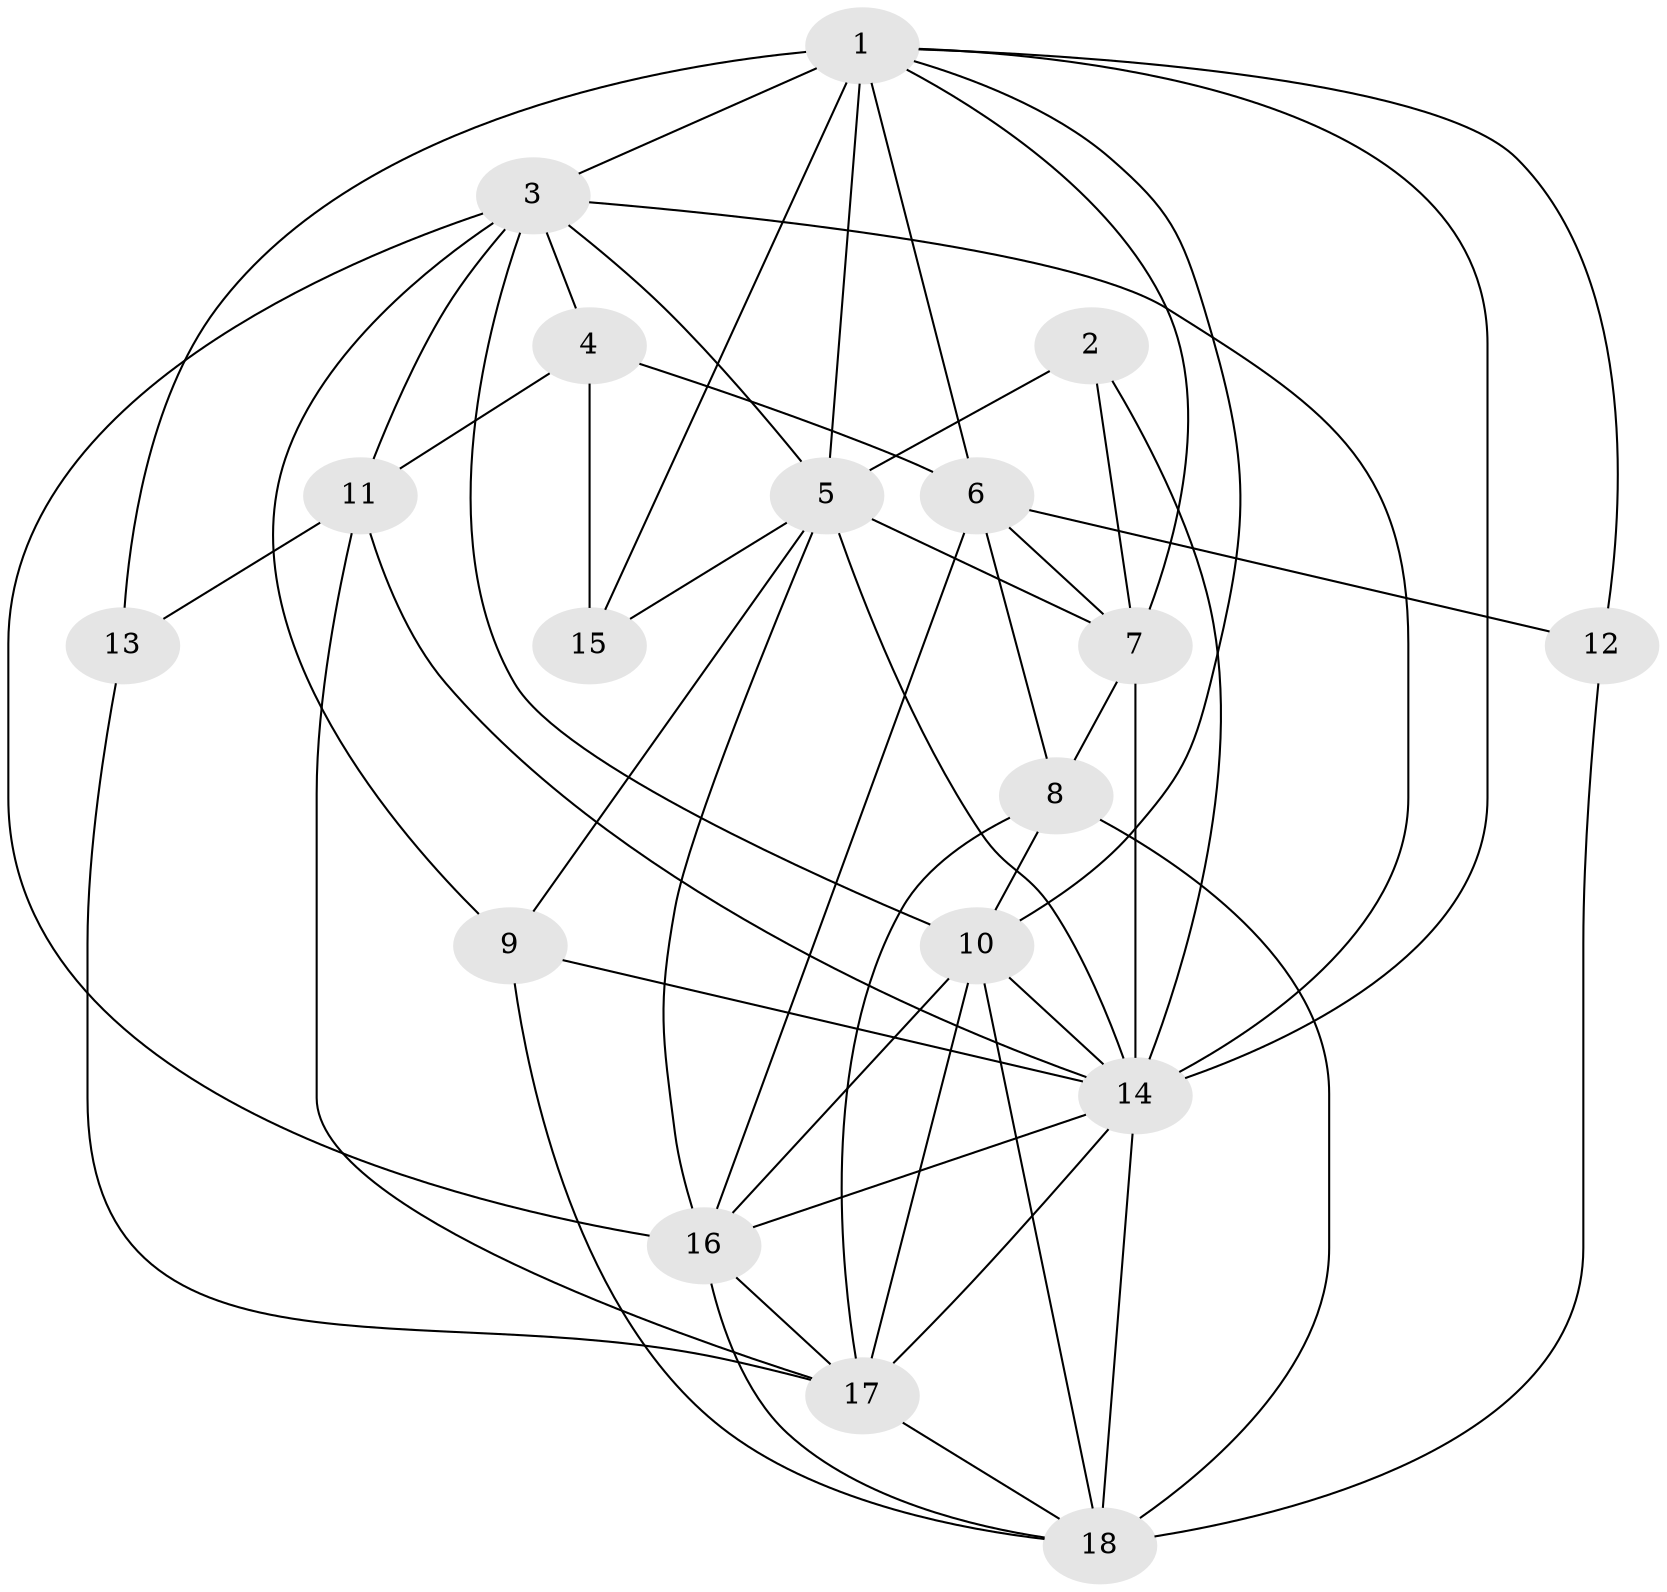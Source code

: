 // original degree distribution, {5: 0.24561403508771928, 3: 0.3508771929824561, 7: 0.017543859649122806, 9: 0.017543859649122806, 4: 0.2631578947368421, 2: 0.07017543859649122, 8: 0.017543859649122806, 6: 0.017543859649122806}
// Generated by graph-tools (version 1.1) at 2025/37/03/04/25 23:37:07]
// undirected, 18 vertices, 53 edges
graph export_dot {
  node [color=gray90,style=filled];
  1;
  2;
  3;
  4;
  5;
  6;
  7;
  8;
  9;
  10;
  11;
  12;
  13;
  14;
  15;
  16;
  17;
  18;
  1 -- 3 [weight=2.0];
  1 -- 5 [weight=1.0];
  1 -- 6 [weight=1.0];
  1 -- 7 [weight=1.0];
  1 -- 10 [weight=1.0];
  1 -- 12 [weight=2.0];
  1 -- 13 [weight=3.0];
  1 -- 14 [weight=1.0];
  1 -- 15 [weight=1.0];
  2 -- 5 [weight=1.0];
  2 -- 7 [weight=1.0];
  2 -- 14 [weight=1.0];
  3 -- 4 [weight=1.0];
  3 -- 5 [weight=1.0];
  3 -- 9 [weight=1.0];
  3 -- 10 [weight=1.0];
  3 -- 11 [weight=1.0];
  3 -- 14 [weight=1.0];
  3 -- 16 [weight=2.0];
  4 -- 6 [weight=2.0];
  4 -- 11 [weight=1.0];
  4 -- 15 [weight=1.0];
  5 -- 7 [weight=1.0];
  5 -- 9 [weight=1.0];
  5 -- 14 [weight=1.0];
  5 -- 15 [weight=1.0];
  5 -- 16 [weight=1.0];
  6 -- 7 [weight=3.0];
  6 -- 8 [weight=1.0];
  6 -- 12 [weight=1.0];
  6 -- 16 [weight=2.0];
  7 -- 8 [weight=3.0];
  7 -- 14 [weight=1.0];
  8 -- 10 [weight=1.0];
  8 -- 17 [weight=1.0];
  8 -- 18 [weight=1.0];
  9 -- 14 [weight=2.0];
  9 -- 18 [weight=1.0];
  10 -- 14 [weight=1.0];
  10 -- 16 [weight=1.0];
  10 -- 17 [weight=1.0];
  10 -- 18 [weight=1.0];
  11 -- 13 [weight=1.0];
  11 -- 14 [weight=2.0];
  11 -- 17 [weight=1.0];
  12 -- 18 [weight=2.0];
  13 -- 17 [weight=1.0];
  14 -- 16 [weight=1.0];
  14 -- 17 [weight=3.0];
  14 -- 18 [weight=1.0];
  16 -- 17 [weight=2.0];
  16 -- 18 [weight=1.0];
  17 -- 18 [weight=1.0];
}
